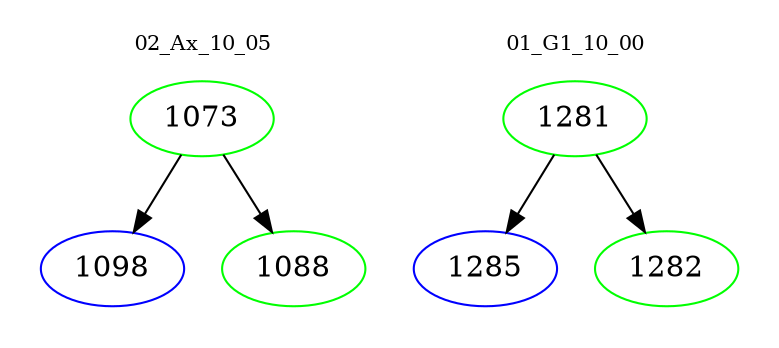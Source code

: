 digraph{
subgraph cluster_0 {
color = white
label = "02_Ax_10_05";
fontsize=10;
T0_1073 [label="1073", color="green"]
T0_1073 -> T0_1098 [color="black"]
T0_1098 [label="1098", color="blue"]
T0_1073 -> T0_1088 [color="black"]
T0_1088 [label="1088", color="green"]
}
subgraph cluster_1 {
color = white
label = "01_G1_10_00";
fontsize=10;
T1_1281 [label="1281", color="green"]
T1_1281 -> T1_1285 [color="black"]
T1_1285 [label="1285", color="blue"]
T1_1281 -> T1_1282 [color="black"]
T1_1282 [label="1282", color="green"]
}
}
